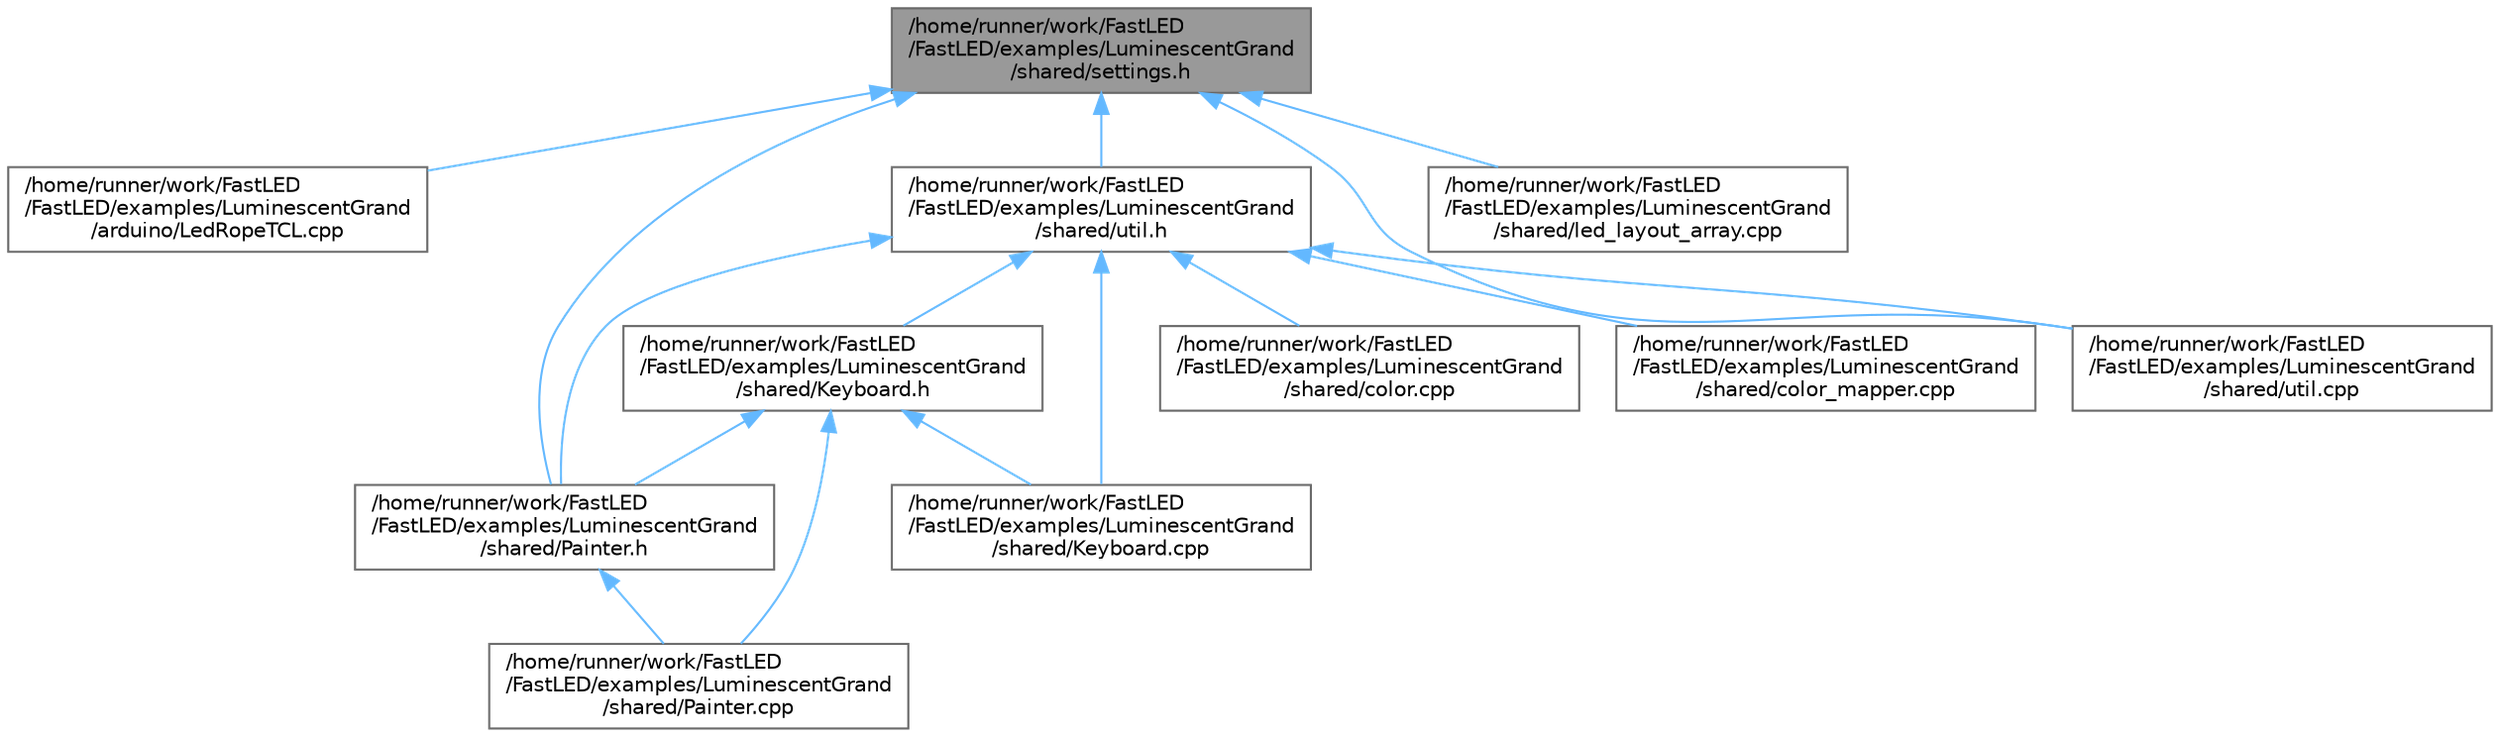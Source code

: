 digraph "/home/runner/work/FastLED/FastLED/examples/LuminescentGrand/shared/settings.h"
{
 // LATEX_PDF_SIZE
  bgcolor="transparent";
  edge [fontname=Helvetica,fontsize=10,labelfontname=Helvetica,labelfontsize=10];
  node [fontname=Helvetica,fontsize=10,shape=box,height=0.2,width=0.4];
  Node1 [id="Node000001",label="/home/runner/work/FastLED\l/FastLED/examples/LuminescentGrand\l/shared/settings.h",height=0.2,width=0.4,color="gray40", fillcolor="grey60", style="filled", fontcolor="black",tooltip=" "];
  Node1 -> Node2 [id="edge1_Node000001_Node000002",dir="back",color="steelblue1",style="solid",tooltip=" "];
  Node2 [id="Node000002",label="/home/runner/work/FastLED\l/FastLED/examples/LuminescentGrand\l/arduino/LedRopeTCL.cpp",height=0.2,width=0.4,color="grey40", fillcolor="white", style="filled",URL="$d6/dc9/_led_rope_t_c_l_8cpp.html",tooltip=" "];
  Node1 -> Node3 [id="edge2_Node000001_Node000003",dir="back",color="steelblue1",style="solid",tooltip=" "];
  Node3 [id="Node000003",label="/home/runner/work/FastLED\l/FastLED/examples/LuminescentGrand\l/shared/Painter.h",height=0.2,width=0.4,color="grey40", fillcolor="white", style="filled",URL="$dc/db0/_painter_8h.html",tooltip=" "];
  Node3 -> Node4 [id="edge3_Node000003_Node000004",dir="back",color="steelblue1",style="solid",tooltip=" "];
  Node4 [id="Node000004",label="/home/runner/work/FastLED\l/FastLED/examples/LuminescentGrand\l/shared/Painter.cpp",height=0.2,width=0.4,color="grey40", fillcolor="white", style="filled",URL="$db/d33/_painter_8cpp.html",tooltip=" "];
  Node1 -> Node5 [id="edge4_Node000001_Node000005",dir="back",color="steelblue1",style="solid",tooltip=" "];
  Node5 [id="Node000005",label="/home/runner/work/FastLED\l/FastLED/examples/LuminescentGrand\l/shared/led_layout_array.cpp",height=0.2,width=0.4,color="grey40", fillcolor="white", style="filled",URL="$df/d0e/led__layout__array_8cpp.html",tooltip=" "];
  Node1 -> Node6 [id="edge5_Node000001_Node000006",dir="back",color="steelblue1",style="solid",tooltip=" "];
  Node6 [id="Node000006",label="/home/runner/work/FastLED\l/FastLED/examples/LuminescentGrand\l/shared/util.cpp",height=0.2,width=0.4,color="grey40", fillcolor="white", style="filled",URL="$df/d2d/util_8cpp.html",tooltip=" "];
  Node1 -> Node7 [id="edge6_Node000001_Node000007",dir="back",color="steelblue1",style="solid",tooltip=" "];
  Node7 [id="Node000007",label="/home/runner/work/FastLED\l/FastLED/examples/LuminescentGrand\l/shared/util.h",height=0.2,width=0.4,color="grey40", fillcolor="white", style="filled",URL="$d8/d3c/util_8h.html",tooltip=" "];
  Node7 -> Node8 [id="edge7_Node000007_Node000008",dir="back",color="steelblue1",style="solid",tooltip=" "];
  Node8 [id="Node000008",label="/home/runner/work/FastLED\l/FastLED/examples/LuminescentGrand\l/shared/Keyboard.cpp",height=0.2,width=0.4,color="grey40", fillcolor="white", style="filled",URL="$d9/d5c/_keyboard_8cpp.html",tooltip=" "];
  Node7 -> Node9 [id="edge8_Node000007_Node000009",dir="back",color="steelblue1",style="solid",tooltip=" "];
  Node9 [id="Node000009",label="/home/runner/work/FastLED\l/FastLED/examples/LuminescentGrand\l/shared/Keyboard.h",height=0.2,width=0.4,color="grey40", fillcolor="white", style="filled",URL="$df/d85/_keyboard_8h.html",tooltip=" "];
  Node9 -> Node8 [id="edge9_Node000009_Node000008",dir="back",color="steelblue1",style="solid",tooltip=" "];
  Node9 -> Node4 [id="edge10_Node000009_Node000004",dir="back",color="steelblue1",style="solid",tooltip=" "];
  Node9 -> Node3 [id="edge11_Node000009_Node000003",dir="back",color="steelblue1",style="solid",tooltip=" "];
  Node7 -> Node3 [id="edge12_Node000007_Node000003",dir="back",color="steelblue1",style="solid",tooltip=" "];
  Node7 -> Node10 [id="edge13_Node000007_Node000010",dir="back",color="steelblue1",style="solid",tooltip=" "];
  Node10 [id="Node000010",label="/home/runner/work/FastLED\l/FastLED/examples/LuminescentGrand\l/shared/color.cpp",height=0.2,width=0.4,color="grey40", fillcolor="white", style="filled",URL="$d3/d03/color_8cpp.html",tooltip=" "];
  Node7 -> Node11 [id="edge14_Node000007_Node000011",dir="back",color="steelblue1",style="solid",tooltip=" "];
  Node11 [id="Node000011",label="/home/runner/work/FastLED\l/FastLED/examples/LuminescentGrand\l/shared/color_mapper.cpp",height=0.2,width=0.4,color="grey40", fillcolor="white", style="filled",URL="$d4/df0/color__mapper_8cpp.html",tooltip=" "];
  Node7 -> Node6 [id="edge15_Node000007_Node000006",dir="back",color="steelblue1",style="solid",tooltip=" "];
}
